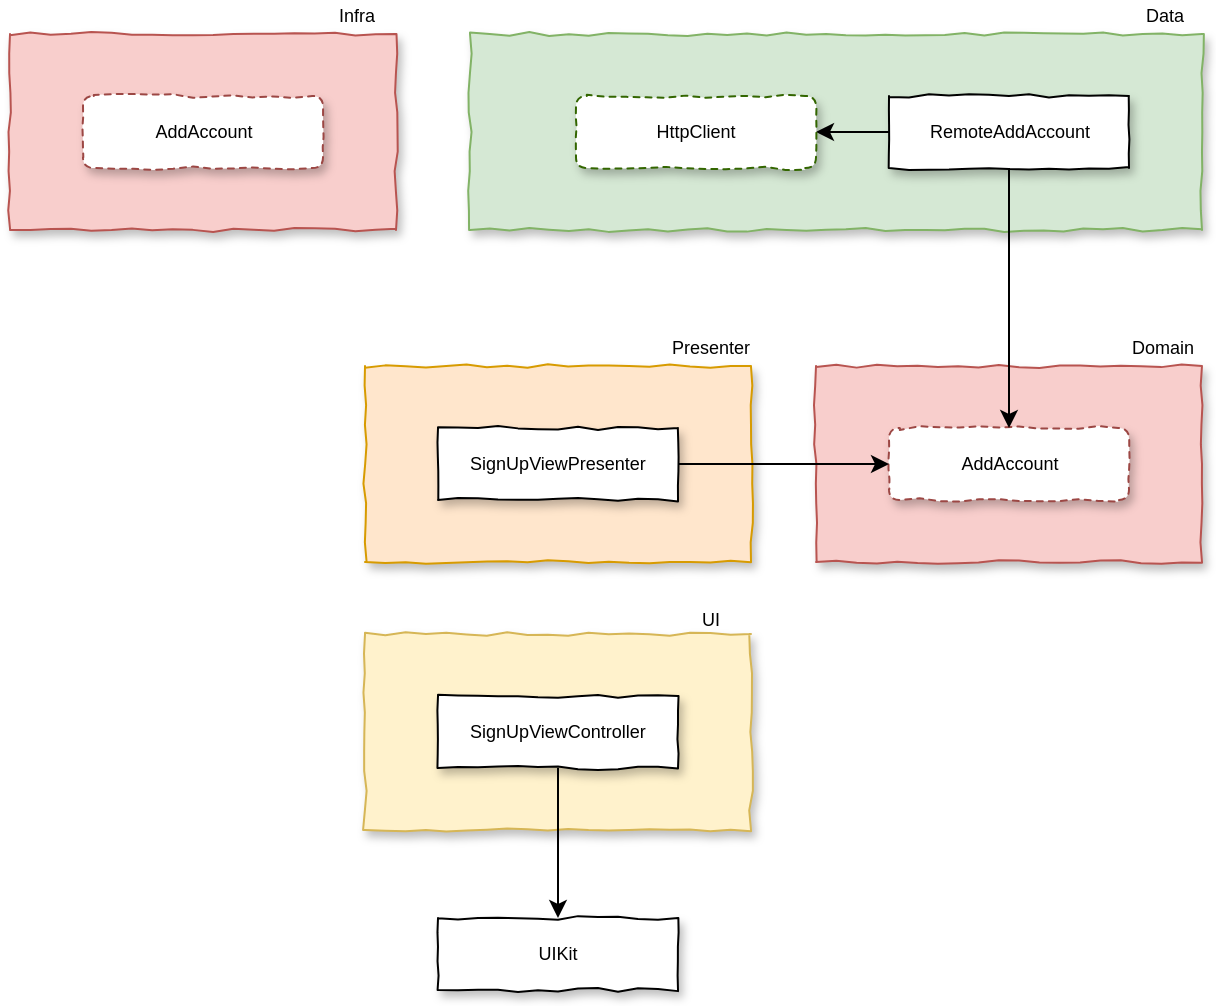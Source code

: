 <mxfile version="16.1.4" type="github">
  <diagram id="C5RBs43oDa-KdzZeNtuy" name="Page-1">
    <mxGraphModel dx="899" dy="791" grid="0" gridSize="10" guides="1" tooltips="1" connect="1" arrows="1" fold="1" page="0" pageScale="1" pageWidth="827" pageHeight="1169" math="0" shadow="0">
      <root>
        <mxCell id="WIyWlLk6GJQsqaUBKTNV-0" />
        <mxCell id="WIyWlLk6GJQsqaUBKTNV-1" parent="WIyWlLk6GJQsqaUBKTNV-0" />
        <mxCell id="y2oYbmCpB1avPkG6bHLA-13" value="" style="rounded=0;whiteSpace=wrap;html=1;fontSize=9;glass=0;strokeWidth=1;shadow=1;comic=1;fillColor=#ffe6cc;strokeColor=#d79b00;" vertex="1" parent="WIyWlLk6GJQsqaUBKTNV-1">
          <mxGeometry x="123.5" y="-24" width="193" height="98" as="geometry" />
        </mxCell>
        <mxCell id="y2oYbmCpB1avPkG6bHLA-4" value="UIKit" style="rounded=0;whiteSpace=wrap;html=1;fontSize=9;glass=0;strokeWidth=1;shadow=1;comic=1;" vertex="1" parent="WIyWlLk6GJQsqaUBKTNV-1">
          <mxGeometry x="160" y="252" width="120" height="36" as="geometry" />
        </mxCell>
        <mxCell id="y2oYbmCpB1avPkG6bHLA-8" value="SignUpViewPresenter" style="rounded=0;whiteSpace=wrap;html=1;fontSize=9;glass=0;strokeWidth=1;shadow=1;comic=1;" vertex="1" parent="WIyWlLk6GJQsqaUBKTNV-1">
          <mxGeometry x="160" y="7" width="120" height="36" as="geometry" />
        </mxCell>
        <mxCell id="y2oYbmCpB1avPkG6bHLA-16" value="" style="group" vertex="1" connectable="0" parent="WIyWlLk6GJQsqaUBKTNV-1">
          <mxGeometry x="349" y="-41" width="193" height="115" as="geometry" />
        </mxCell>
        <mxCell id="y2oYbmCpB1avPkG6bHLA-11" value="" style="rounded=0;whiteSpace=wrap;html=1;fontSize=9;glass=0;strokeWidth=1;shadow=1;comic=1;fillColor=#f8cecc;strokeColor=#b85450;" vertex="1" parent="y2oYbmCpB1avPkG6bHLA-16">
          <mxGeometry y="17" width="193" height="98" as="geometry" />
        </mxCell>
        <mxCell id="y2oYbmCpB1avPkG6bHLA-12" value="Domain" style="text;html=1;align=center;verticalAlign=middle;resizable=0;points=[];autosize=1;strokeColor=none;fillColor=none;fontSize=9;" vertex="1" parent="y2oYbmCpB1avPkG6bHLA-16">
          <mxGeometry x="152" width="41" height="15" as="geometry" />
        </mxCell>
        <mxCell id="y2oYbmCpB1avPkG6bHLA-9" value="AddAccount" style="rounded=1;whiteSpace=wrap;html=1;fontSize=9;glass=0;strokeWidth=1;shadow=1;dashed=1;comic=1;strokeColor=#9C4744;" vertex="1" parent="y2oYbmCpB1avPkG6bHLA-16">
          <mxGeometry x="36.5" y="48" width="120" height="36" as="geometry" />
        </mxCell>
        <mxCell id="y2oYbmCpB1avPkG6bHLA-20" style="edgeStyle=orthogonalEdgeStyle;rounded=0;comic=0;orthogonalLoop=1;jettySize=auto;html=1;entryX=0;entryY=0.5;entryDx=0;entryDy=0;fontSize=6;endArrow=classic;endFill=1;" edge="1" parent="WIyWlLk6GJQsqaUBKTNV-1" source="y2oYbmCpB1avPkG6bHLA-8" target="y2oYbmCpB1avPkG6bHLA-9">
          <mxGeometry relative="1" as="geometry" />
        </mxCell>
        <mxCell id="y2oYbmCpB1avPkG6bHLA-21" value="" style="group" vertex="1" connectable="0" parent="WIyWlLk6GJQsqaUBKTNV-1">
          <mxGeometry x="123.5" y="74" width="193" height="115" as="geometry" />
        </mxCell>
        <mxCell id="y2oYbmCpB1avPkG6bHLA-22" value="" style="rounded=0;whiteSpace=wrap;html=1;fontSize=9;glass=0;strokeWidth=1;shadow=1;comic=1;fillColor=#fff2cc;strokeColor=#d6b656;" vertex="1" parent="y2oYbmCpB1avPkG6bHLA-21">
          <mxGeometry y="36" width="193" height="98" as="geometry" />
        </mxCell>
        <mxCell id="y2oYbmCpB1avPkG6bHLA-23" value="UI" style="text;html=1;align=center;verticalAlign=middle;resizable=0;points=[];autosize=1;strokeColor=none;fillColor=none;fontSize=9;" vertex="1" parent="y2oYbmCpB1avPkG6bHLA-21">
          <mxGeometry x="163" y="21" width="19" height="15" as="geometry" />
        </mxCell>
        <mxCell id="y2oYbmCpB1avPkG6bHLA-5" value="SignUpViewController" style="rounded=0;whiteSpace=wrap;html=1;fontSize=9;glass=0;strokeWidth=1;shadow=1;comic=1;" vertex="1" parent="y2oYbmCpB1avPkG6bHLA-21">
          <mxGeometry x="36.5" y="67" width="120" height="36" as="geometry" />
        </mxCell>
        <mxCell id="y2oYbmCpB1avPkG6bHLA-15" value="Presenter" style="text;html=1;align=center;verticalAlign=middle;resizable=0;points=[];autosize=1;strokeColor=none;fillColor=none;fontSize=9;" vertex="1" parent="WIyWlLk6GJQsqaUBKTNV-1">
          <mxGeometry x="271.5" y="-41" width="49" height="15" as="geometry" />
        </mxCell>
        <mxCell id="y2oYbmCpB1avPkG6bHLA-7" style="edgeStyle=orthogonalEdgeStyle;rounded=0;orthogonalLoop=1;jettySize=auto;html=1;entryX=0.5;entryY=0;entryDx=0;entryDy=0;fontSize=9;endArrow=classic;endFill=1;comic=0;" edge="1" parent="WIyWlLk6GJQsqaUBKTNV-1" source="y2oYbmCpB1avPkG6bHLA-5" target="y2oYbmCpB1avPkG6bHLA-4">
          <mxGeometry relative="1" as="geometry" />
        </mxCell>
        <mxCell id="y2oYbmCpB1avPkG6bHLA-25" value="" style="group" vertex="1" connectable="0" parent="WIyWlLk6GJQsqaUBKTNV-1">
          <mxGeometry x="349" y="-207" width="194" height="115" as="geometry" />
        </mxCell>
        <mxCell id="y2oYbmCpB1avPkG6bHLA-26" value="" style="rounded=0;whiteSpace=wrap;html=1;fontSize=9;glass=0;strokeWidth=1;shadow=1;comic=1;fillColor=#d5e8d4;strokeColor=#82b366;" vertex="1" parent="y2oYbmCpB1avPkG6bHLA-25">
          <mxGeometry x="-173" y="17" width="366" height="98" as="geometry" />
        </mxCell>
        <mxCell id="y2oYbmCpB1avPkG6bHLA-27" value="Data" style="text;html=1;align=center;verticalAlign=middle;resizable=0;points=[];autosize=1;strokeColor=none;fillColor=none;fontSize=9;" vertex="1" parent="y2oYbmCpB1avPkG6bHLA-25">
          <mxGeometry x="159" width="29" height="15" as="geometry" />
        </mxCell>
        <mxCell id="y2oYbmCpB1avPkG6bHLA-32" style="edgeStyle=orthogonalEdgeStyle;rounded=0;comic=0;orthogonalLoop=1;jettySize=auto;html=1;entryX=1;entryY=0.5;entryDx=0;entryDy=0;fontSize=6;endArrow=classic;endFill=1;" edge="1" parent="y2oYbmCpB1avPkG6bHLA-25" source="y2oYbmCpB1avPkG6bHLA-29" target="y2oYbmCpB1avPkG6bHLA-31">
          <mxGeometry relative="1" as="geometry" />
        </mxCell>
        <mxCell id="y2oYbmCpB1avPkG6bHLA-29" value="RemoteAddAccount" style="rounded=0;whiteSpace=wrap;html=1;fontSize=9;glass=0;strokeWidth=1;shadow=1;comic=1;" vertex="1" parent="y2oYbmCpB1avPkG6bHLA-25">
          <mxGeometry x="36.5" y="48" width="120" height="36" as="geometry" />
        </mxCell>
        <mxCell id="y2oYbmCpB1avPkG6bHLA-31" value="HttpClient" style="rounded=1;whiteSpace=wrap;html=1;fontSize=9;glass=0;strokeWidth=1;shadow=1;dashed=1;comic=1;strokeColor=#336600;" vertex="1" parent="y2oYbmCpB1avPkG6bHLA-25">
          <mxGeometry x="-120" y="48" width="120" height="36" as="geometry" />
        </mxCell>
        <mxCell id="y2oYbmCpB1avPkG6bHLA-30" style="edgeStyle=orthogonalEdgeStyle;rounded=0;comic=0;orthogonalLoop=1;jettySize=auto;html=1;entryX=0.5;entryY=0;entryDx=0;entryDy=0;fontSize=6;endArrow=classic;endFill=1;" edge="1" parent="WIyWlLk6GJQsqaUBKTNV-1" source="y2oYbmCpB1avPkG6bHLA-29" target="y2oYbmCpB1avPkG6bHLA-9">
          <mxGeometry relative="1" as="geometry" />
        </mxCell>
        <mxCell id="y2oYbmCpB1avPkG6bHLA-33" value="" style="group" vertex="1" connectable="0" parent="WIyWlLk6GJQsqaUBKTNV-1">
          <mxGeometry x="-54" y="-207" width="193" height="115" as="geometry" />
        </mxCell>
        <mxCell id="y2oYbmCpB1avPkG6bHLA-34" value="" style="rounded=0;whiteSpace=wrap;html=1;fontSize=9;glass=0;strokeWidth=1;shadow=1;comic=1;fillColor=#f8cecc;strokeColor=#b85450;" vertex="1" parent="y2oYbmCpB1avPkG6bHLA-33">
          <mxGeometry y="17" width="193" height="98" as="geometry" />
        </mxCell>
        <mxCell id="y2oYbmCpB1avPkG6bHLA-35" value="Infra" style="text;html=1;align=center;verticalAlign=middle;resizable=0;points=[];autosize=1;strokeColor=none;fillColor=none;fontSize=9;" vertex="1" parent="y2oYbmCpB1avPkG6bHLA-33">
          <mxGeometry x="159" width="28" height="15" as="geometry" />
        </mxCell>
        <mxCell id="y2oYbmCpB1avPkG6bHLA-36" value="AddAccount" style="rounded=1;whiteSpace=wrap;html=1;fontSize=9;glass=0;strokeWidth=1;shadow=1;dashed=1;comic=1;strokeColor=#9C4744;" vertex="1" parent="y2oYbmCpB1avPkG6bHLA-33">
          <mxGeometry x="36.5" y="48" width="120" height="36" as="geometry" />
        </mxCell>
      </root>
    </mxGraphModel>
  </diagram>
</mxfile>
